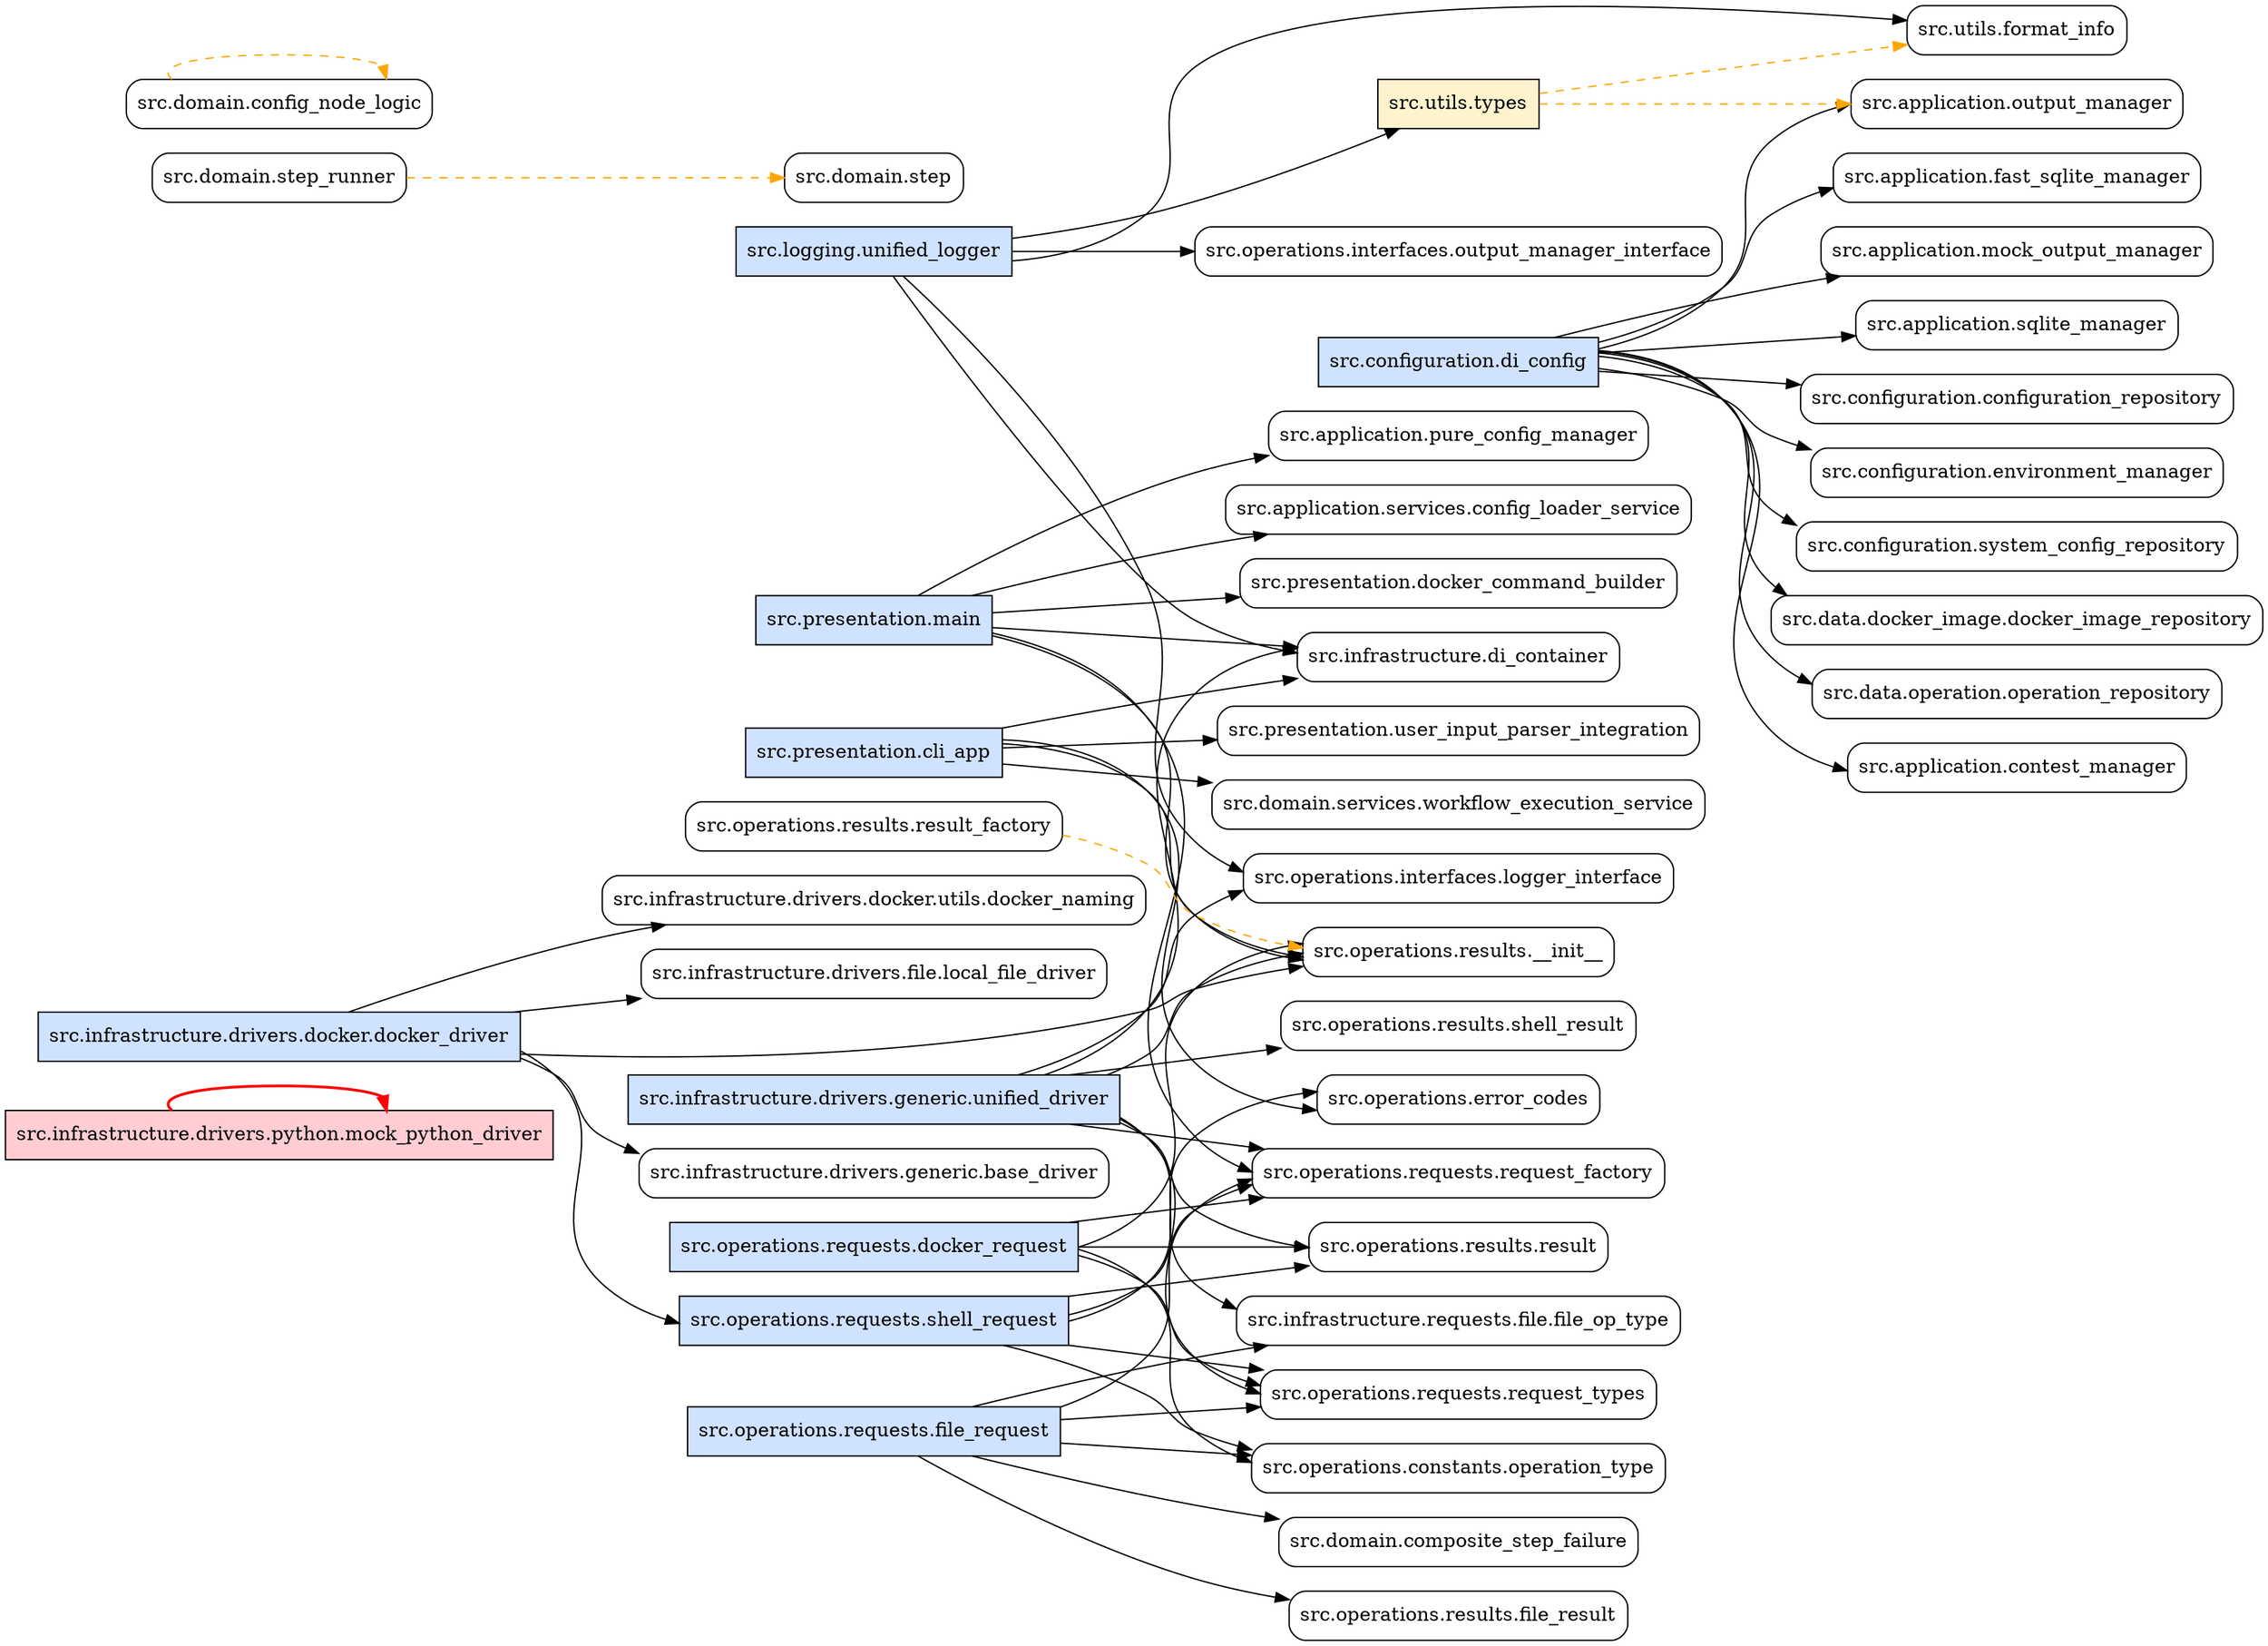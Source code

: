 digraph DependencyGraph {
  rankdir=LR;
  node [shape=box, style=rounded];
  
  "src.infrastructure.drivers.python.mock_python_driver" [fillcolor="#ffcdd2", style=filled];
  "src.infrastructure.drivers.generic.unified_driver" [fillcolor="#cfe2ff", style=filled];
  "src.operations.requests.shell_request" [fillcolor="#cfe2ff", style=filled];
  "src.configuration.di_config" [fillcolor="#cfe2ff", style=filled];
  "src.logging.unified_logger" [fillcolor="#cfe2ff", style=filled];
  "src.operations.requests.docker_request" [fillcolor="#cfe2ff", style=filled];
  "src.operations.requests.file_request" [fillcolor="#cfe2ff", style=filled];
  "src.presentation.main" [fillcolor="#cfe2ff", style=filled];
  "src.infrastructure.drivers.docker.docker_driver" [fillcolor="#cfe2ff", style=filled];
  "src.presentation.cli_app" [fillcolor="#cfe2ff", style=filled];
  "src.utils.types" [fillcolor="#fff3cd", style=filled];
  
  "src.presentation.main" -> "src.application.pure_config_manager";
  "src.presentation.main" -> "src.application.services.config_loader_service";
  "src.presentation.main" -> "src.infrastructure.di_container";
  "src.presentation.main" -> "src.operations.requests.request_factory";
  "src.presentation.main" -> "src.operations.results.__init__";
  "src.presentation.main" -> "src.presentation.docker_command_builder";
  "src.presentation.cli_app" -> "src.domain.services.workflow_execution_service";
  "src.presentation.cli_app" -> "src.infrastructure.di_container";
  "src.presentation.cli_app" -> "src.operations.error_codes";
  "src.presentation.cli_app" -> "src.operations.results.__init__";
  "src.presentation.cli_app" -> "src.presentation.user_input_parser_integration";
  "src.logging.unified_logger" -> "src.infrastructure.di_container";
  "src.logging.unified_logger" -> "src.operations.interfaces.logger_interface";
  "src.logging.unified_logger" -> "src.operations.interfaces.output_manager_interface";
  "src.logging.unified_logger" -> "src.utils.format_info";
  "src.logging.unified_logger" -> "src.utils.types";
  "src.configuration.di_config" -> "src.application.contest_manager";
  "src.configuration.di_config" -> "src.application.fast_sqlite_manager";
  "src.configuration.di_config" -> "src.application.mock_output_manager";
  "src.configuration.di_config" -> "src.application.output_manager";
  "src.configuration.di_config" -> "src.application.sqlite_manager";
  "src.configuration.di_config" -> "src.configuration.configuration_repository";
  "src.configuration.di_config" -> "src.configuration.environment_manager";
  "src.configuration.di_config" -> "src.configuration.system_config_repository";
  "src.configuration.di_config" -> "src.data.docker_image.docker_image_repository";
  "src.configuration.di_config" -> "src.data.operation.operation_repository";
  "src.infrastructure.drivers.docker.docker_driver" -> "src.infrastructure.drivers.docker.utils.docker_naming";
  "src.infrastructure.drivers.docker.docker_driver" -> "src.infrastructure.drivers.file.local_file_driver";
  "src.infrastructure.drivers.docker.docker_driver" -> "src.infrastructure.drivers.generic.base_driver";
  "src.infrastructure.drivers.docker.docker_driver" -> "src.operations.requests.shell_request";
  "src.infrastructure.drivers.docker.docker_driver" -> "src.operations.results.__init__";
  "src.infrastructure.drivers.generic.unified_driver" -> "src.infrastructure.di_container";
  "src.infrastructure.drivers.generic.unified_driver" -> "src.infrastructure.requests.file.file_op_type";
  "src.infrastructure.drivers.generic.unified_driver" -> "src.operations.interfaces.logger_interface";
  "src.infrastructure.drivers.generic.unified_driver" -> "src.operations.requests.request_factory";
  "src.infrastructure.drivers.generic.unified_driver" -> "src.operations.requests.request_types";
  "src.infrastructure.drivers.generic.unified_driver" -> "src.operations.results.__init__";
  "src.infrastructure.drivers.generic.unified_driver" -> "src.operations.results.result";
  "src.infrastructure.drivers.generic.unified_driver" -> "src.operations.results.shell_result";
  "src.operations.requests.shell_request" -> "src.operations.constants.operation_type";
  "src.operations.requests.shell_request" -> "src.operations.error_codes";
  "src.operations.requests.shell_request" -> "src.operations.requests.request_factory";
  "src.operations.requests.shell_request" -> "src.operations.requests.request_types";
  "src.operations.requests.shell_request" -> "src.operations.results.result";
  "src.operations.requests.docker_request" -> "src.operations.constants.operation_type";
  "src.operations.requests.docker_request" -> "src.operations.requests.request_factory";
  "src.operations.requests.docker_request" -> "src.operations.requests.request_types";
  "src.operations.requests.docker_request" -> "src.operations.results.__init__";
  "src.operations.requests.docker_request" -> "src.operations.results.result";
  "src.operations.requests.file_request" -> "src.domain.composite_step_failure";
  "src.operations.requests.file_request" -> "src.infrastructure.requests.file.file_op_type";
  "src.operations.requests.file_request" -> "src.operations.constants.operation_type";
  "src.operations.requests.file_request" -> "src.operations.requests.request_factory";
  "src.operations.requests.file_request" -> "src.operations.requests.request_types";
  "src.operations.requests.file_request" -> "src.operations.results.file_result";
  
  // Circular dependencies
  edge [color=red, style=bold];
  "src.infrastructure.drivers.python.mock_python_driver" -> "src.infrastructure.drivers.python.mock_python_driver" [color=red];
  
  // TYPE_CHECKING dependencies
  edge [color=orange, style=dashed];
  "src.domain.step_runner" -> "src.domain.step" [color=orange, style=dashed];
  "src.domain.config_node_logic" -> "src.domain.config_node_logic" [color=orange, style=dashed];
  "src.utils.types" -> "src.application.output_manager" [color=orange, style=dashed];
  "src.utils.types" -> "src.utils.format_info" [color=orange, style=dashed];
  "src.operations.results.result_factory" -> "src.operations.results.__init__" [color=orange, style=dashed];
}
